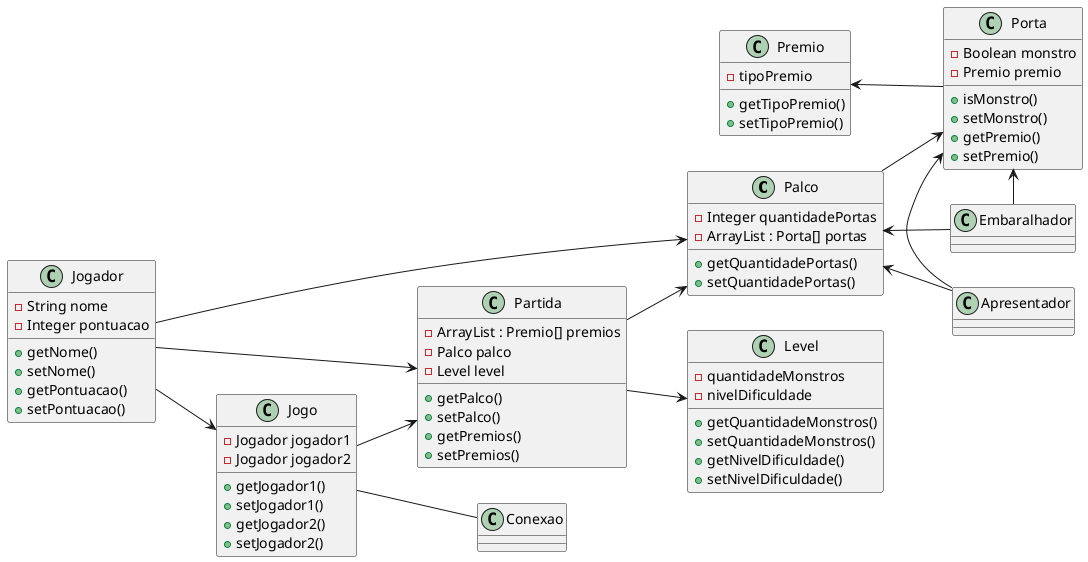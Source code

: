 @startuml

class Palco {
  -Integer quantidadePortas
  -ArrayList : Porta[] portas
  +getQuantidadePortas()
  +setQuantidadePortas()  
}

class Porta {
  -Boolean monstro
  -Premio premio
  +isMonstro()
  +setMonstro()
  +getPremio()
  +setPremio()
}

class Jogador {
  -String nome
  -Integer pontuacao
  +getNome()
  +setNome()
  +getPontuacao()
  +setPontuacao()
}

class Jogo {
  -Jogador jogador1
  -Jogador jogador2
  +getJogador1()
  +setJogador1()
  +getJogador2()
  +setJogador2()
}

class Partida { 
  -ArrayList : Premio[] premios
  -Palco palco
  -Level level
  +getPalco() 
  +setPalco()
  +getPremios()
  +setPremios()
}

class Level {
  -quantidadeMonstros
  -nivelDificuldade 
  +getQuantidadeMonstros()
  +setQuantidadeMonstros()
  +getNivelDificuldade()
  +setNivelDificuldade()
}

class Conexao {
}

class Premio {
  -tipoPremio
  +getTipoPremio()
  +setTipoPremio()
}

class Apresentador {
}

class Embaralhador {
}

left to right direction
Apresentador -left-> Palco
Apresentador -left-> Porta
Embaralhador -left-> Palco
Embaralhador -left-> Porta
Jogo -down- Conexao
Jogador --> Palco
Jogador --> Jogo
Jogador --> Partida
Jogo --> Partida
Partida --> Level
Partida --> Palco
Palco -down-> Porta
Porta -up-> Premio

@enduml
